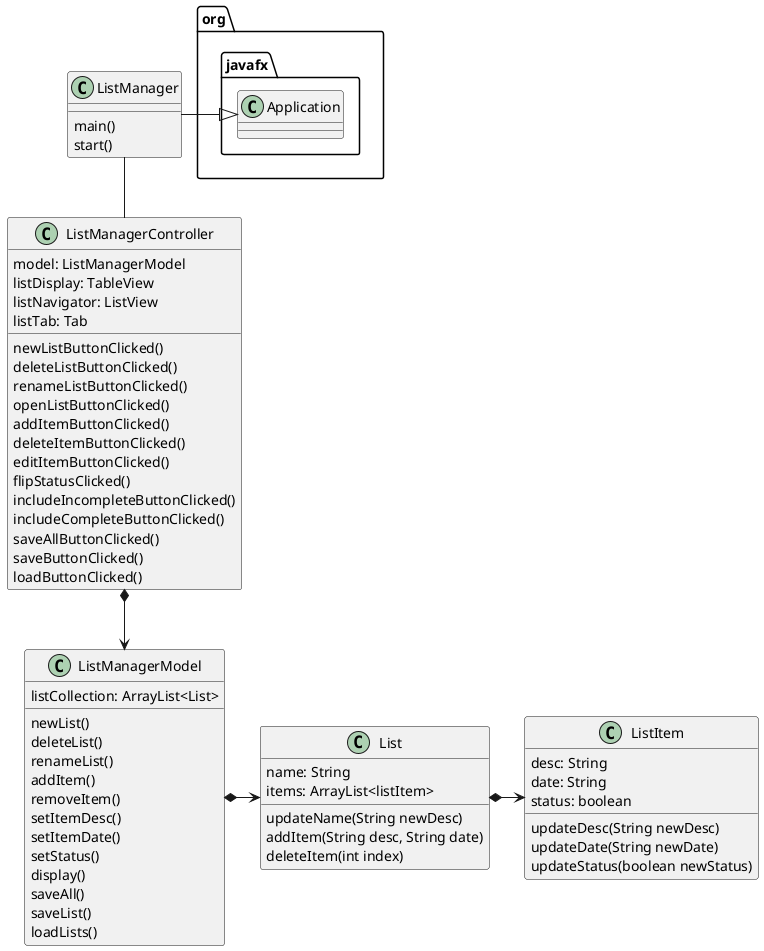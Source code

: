 @startuml
'https://plantuml.com/class-diagram

Class ListManager {
    main()
    start()
}
Class ListManagerController {
    model: ListManagerModel
    listDisplay: TableView
    listNavigator: ListView
    listTab: Tab

    newListButtonClicked()
    deleteListButtonClicked()
    renameListButtonClicked()
    openListButtonClicked()
    addItemButtonClicked()
    deleteItemButtonClicked()
    editItemButtonClicked()
    flipStatusClicked()
    includeIncompleteButtonClicked()
    includeCompleteButtonClicked()
    saveAllButtonClicked()
    saveButtonClicked()
    loadButtonClicked()
}
Class ListManagerModel {
    listCollection: ArrayList<List>
    newList()
    deleteList()
    renameList()
    addItem()
    removeItem()
    setItemDesc()
    setItemDate()
    setStatus()
    display()
    saveAll()
    saveList()
    loadLists()
}

Class List {
    name: String
    items: ArrayList<listItem>

    updateName(String newDesc)
    addItem(String desc, String date)
    deleteItem(int index)
}
Class ListItem {
    desc: String
    date: String
    status: boolean

    updateDesc(String newDesc)
    updateDate(String newDate)
    updateStatus(boolean newStatus)
}
ListManager -|> org.javafx.Application
ListManager -- ListManagerController
ListManagerController *--> ListManagerModel
ListManagerModel *-> List
List *-> ListItem


@enduml